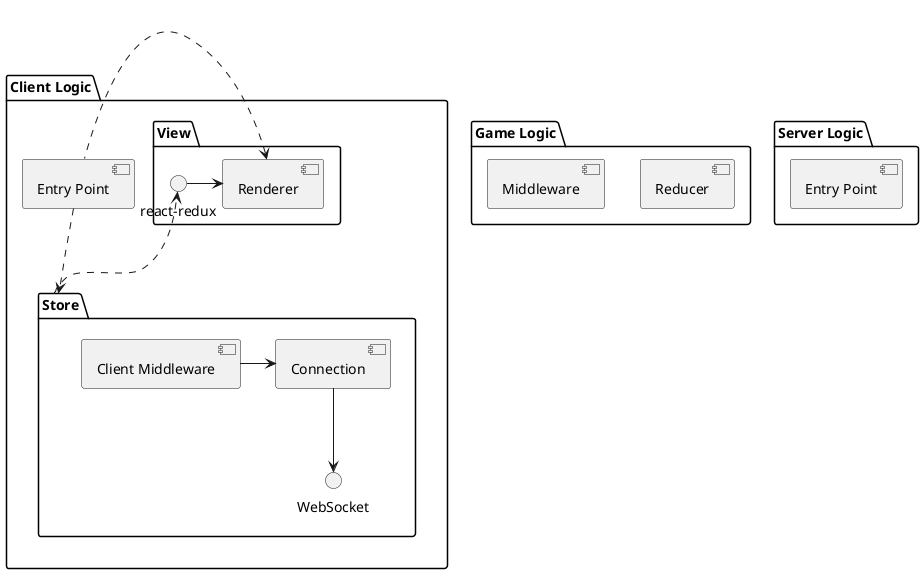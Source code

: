 @startuml

package "Client Logic" {
  [Entry Point] as ClientEntryPoint
  package "Store" {
    [Client Middleware] as ClientMiddleware
    [Connection] as ClientConnection
    () "WebSocket"

    ClientMiddleware -> ClientConnection
    ClientConnection --> WebSocket
  }
  package "View" {
    () "react-redux" as ReactRedux
    [Renderer]
    Store ...> ReactRedux
    ReactRedux -> Renderer
  }
  ClientEntryPoint .left.> Renderer
  ClientEntryPoint ...> Store
}

package "Game Logic" {
  [Reducer]
  [Middleware]
}

package "Server Logic" {
  [Entry Point] as ServerEntryPoint
}

@enduml
